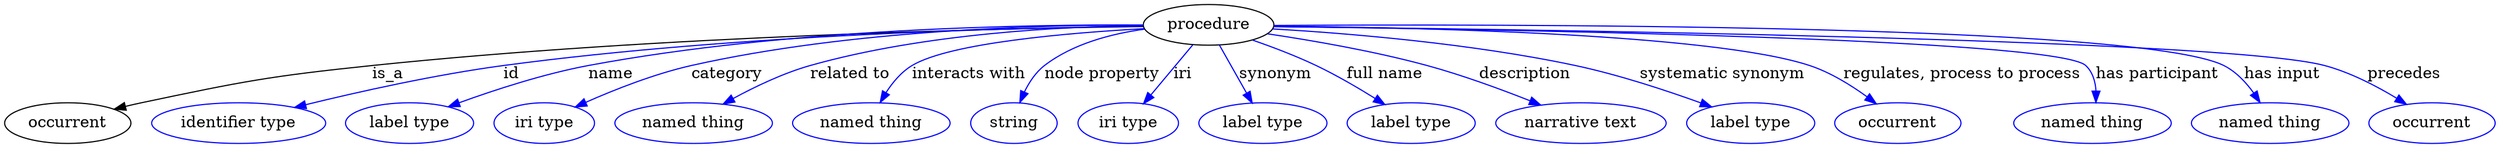digraph {
	graph [bb="0,0,1777,122"];
	node [label="\N"];
	procedure	 [height=0.5,
		label=procedure,
		pos="860.49,104",
		width=1.2628];
	occurrent	 [height=0.5,
		pos="43.494,18",
		width=1.2082];
	procedure -> occurrent	 [label=is_a,
		lp="284.77,61",
		pos="e,76.345,29.998 814.99,103.04 716.06,100.56 474.08,92.315 272.94,68 193.82,58.435 173.65,55.981 96.494,36 93.099,35.121 89.607,34.132 \
86.114,33.081"];
	id	 [color=blue,
		height=0.5,
		label="identifier type",
		pos="164.49,18",
		width=1.652];
	procedure -> id	 [color=blue,
		label=id,
		lp="371.94,61",
		pos="e,206.81,30.867 814.84,103.17 727.23,101.02 529.68,93.514 365.6,68 314.31,60.024 256.96,45.158 216.67,33.7",
		style=solid];
	name	 [color=blue,
		height=0.5,
		label="label type",
		pos="286.49,18",
		width=1.2425];
	procedure -> name	 [color=blue,
		label=name,
		lp="442.65,61",
		pos="e,316.84,31.37 815.1,101.72 719.49,96.667 500.23,83.739 427.18,68 392.16,60.456 353.95,46.484 326.2,35.224",
		style=solid];
	category	 [color=blue,
		height=0.5,
		label="iri type",
		pos="384.49,18",
		width=0.9834];
	procedure -> category	 [color=blue,
		label=category,
		lp="524.59,61",
		pos="e,409,31.23 815.49,101.23 732.56,95.851 558.78,83.156 500.3,68 471.55,60.548 440.76,46.959 418.16,35.826",
		style=solid];
	"related to"	 [color=blue,
		height=0.5,
		label="named thing",
		pos="491.49,18",
		width=1.5019];
	procedure -> "related to"	 [color=blue,
		label="related to",
		lp="610.73,61",
		pos="e,515.52,34.173 815.88,100.18 749,94.126 626.11,81.596 584.02,68 563.2,61.275 541.61,49.893 524.52,39.686",
		style=solid];
	"interacts with"	 [color=blue,
		height=0.5,
		label="named thing",
		pos="617.49,18",
		width=1.5019];
	procedure -> "interacts with"	 [color=blue,
		label="interacts with",
		lp="694.4,61",
		pos="e,626.73,36.063 816.02,99.986 764.1,94.649 681.98,83.989 655.68,68 646.3,62.297 638.4,53.366 632.27,44.62",
		style=solid];
	"node property"	 [color=blue,
		height=0.5,
		label=string,
		pos="719.49,18",
		width=0.8403];
	procedure -> "node property"	 [color=blue,
		label="node property",
		lp="786.57,61",
		pos="e,725.62,35.986 817.33,98.118 794.53,93.2 767.22,84.242 747.35,68 739.97,61.969 734.21,53.439 729.9,45.129",
		style=solid];
	iri	 [color=blue,
		height=0.5,
		label="iri type",
		pos="803.49,18",
		width=0.9834];
	procedure -> iri	 [color=blue,
		label=iri,
		lp="841.72,61",
		pos="e,814.9,35.21 848.68,86.181 840.55,73.912 829.62,57.42 820.55,43.729",
		style=solid];
	synonym	 [color=blue,
		height=0.5,
		label="label type",
		pos="901.49,18",
		width=1.2425];
	procedure -> synonym	 [color=blue,
		label=synonym,
		lp="909.16,61",
		pos="e,893.01,35.796 868.99,86.181 874.65,74.304 882.2,58.47 888.6,45.05",
		style=solid];
	"full name"	 [color=blue,
		height=0.5,
		label="label type",
		pos="1008.5,18",
		width=1.2425];
	procedure -> "full name"	 [color=blue,
		label="full name",
		lp="987.12,61",
		pos="e,988.05,34.163 892.3,90.943 906.72,84.614 923.79,76.541 938.49,68 952.66,59.771 967.54,49.414 979.91,40.264",
		style=solid];
	description	 [color=blue,
		height=0.5,
		label="narrative text",
		pos="1128.5,18",
		width=1.5834];
	procedure -> description	 [color=blue,
		label=description,
		lp="1083.6,61",
		pos="e,1098.5,33.455 902.43,96.726 934.42,90.619 979.32,80.832 1017.5,68 1042,59.765 1068.4,47.99 1089.3,37.935",
		style=solid];
	"systematic synonym"	 [color=blue,
		height=0.5,
		label="label type",
		pos="1248.5,18",
		width=1.2425];
	procedure -> "systematic synonym"	 [color=blue,
		label="systematic synonym",
		lp="1219.5,61",
		pos="e,1218.9,31.61 905.38,100.86 957.33,96.517 1045.2,86.955 1118.5,68 1149.9,59.872 1184.2,46.506 1209.6,35.637",
		style=solid];
	"regulates, process to process"	 [color=blue,
		height=0.5,
		label=occurrent,
		pos="1354.5,18",
		width=1.2082];
	procedure -> "regulates, process to process"	 [color=blue,
		label="regulates, process to process",
		lp="1387.2,61",
		pos="e,1335.9,34.548 905.95,102.98 999.91,100.42 1212.4,92.061 1280.5,68 1297.5,61.979 1314.4,51.086 1327.7,41",
		style=solid];
	"has participant"	 [color=blue,
		height=0.5,
		label="named thing",
		pos="1491.5,18",
		width=1.5019];
	procedure -> "has participant"	 [color=blue,
		label="has participant",
		lp="1523.5,61",
		pos="e,1488.7,36.277 905.84,102.63 1043.3,98.306 1447.5,84.264 1470.5,68 1477.9,62.76 1482.7,54.386 1485.8,45.978",
		style=solid];
	"has input"	 [color=blue,
		height=0.5,
		label="named thing",
		pos="1617.5,18",
		width=1.5019];
	procedure -> "has input"	 [color=blue,
		label="has input",
		lp="1615,61",
		pos="e,1605.6,35.686 906.05,103.6 1053,102.04 1508.4,95.07 1568.5,68 1580.4,62.619 1591,52.903 1599.3,43.456",
		style=solid];
	precedes	 [color=blue,
		height=0.5,
		label=occurrent,
		pos="1733.5,18",
		width=1.2082];
	procedure -> precedes	 [color=blue,
		label=precedes,
		lp="1702,61",
		pos="e,1712.1,33.816 905.94,102.49 1067.9,97.053 1608.9,78.197 1644.5,68 1665.5,61.99 1686.9,50.187 1703.4,39.557",
		style=solid];
}
